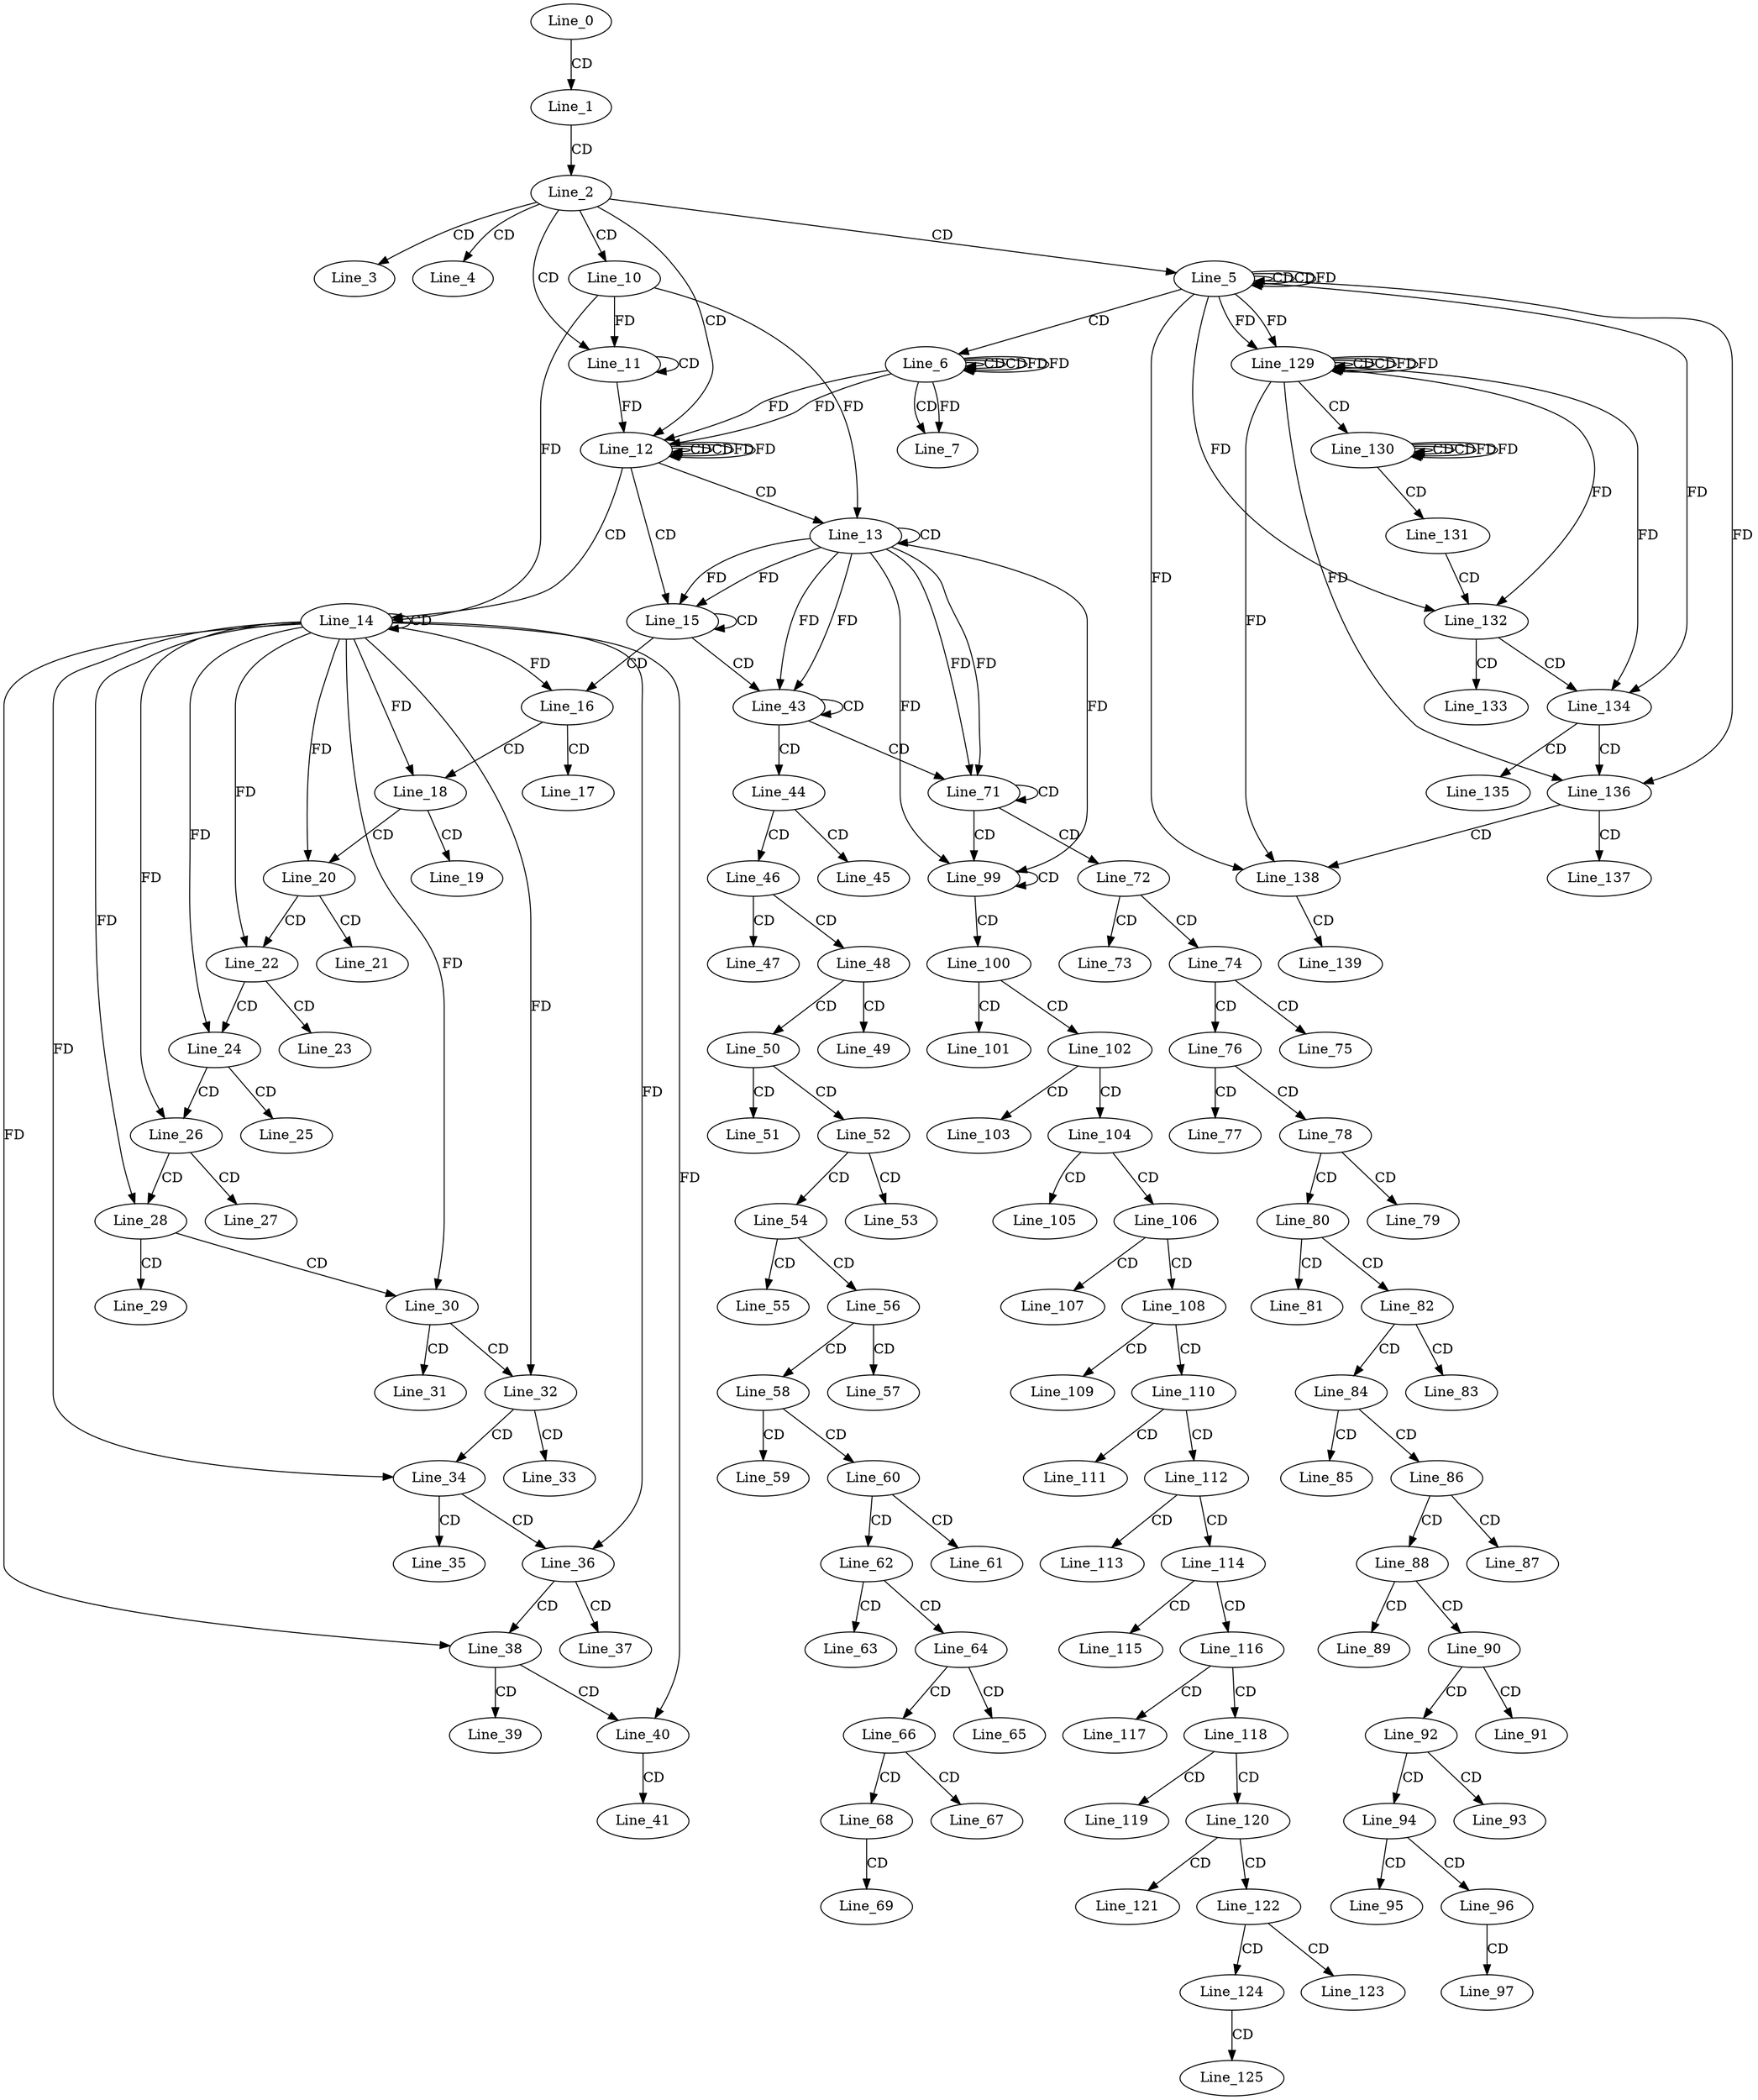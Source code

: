 digraph G {
  Line_0;
  Line_1;
  Line_2;
  Line_3;
  Line_4;
  Line_5;
  Line_5;
  Line_5;
  Line_6;
  Line_6;
  Line_6;
  Line_7;
  Line_10;
  Line_11;
  Line_11;
  Line_12;
  Line_12;
  Line_12;
  Line_13;
  Line_13;
  Line_14;
  Line_14;
  Line_15;
  Line_15;
  Line_16;
  Line_17;
  Line_18;
  Line_19;
  Line_20;
  Line_21;
  Line_22;
  Line_23;
  Line_24;
  Line_25;
  Line_26;
  Line_27;
  Line_28;
  Line_29;
  Line_30;
  Line_31;
  Line_32;
  Line_33;
  Line_34;
  Line_35;
  Line_36;
  Line_37;
  Line_38;
  Line_39;
  Line_40;
  Line_41;
  Line_43;
  Line_43;
  Line_44;
  Line_45;
  Line_46;
  Line_47;
  Line_48;
  Line_49;
  Line_50;
  Line_51;
  Line_52;
  Line_53;
  Line_54;
  Line_55;
  Line_56;
  Line_57;
  Line_58;
  Line_59;
  Line_60;
  Line_61;
  Line_62;
  Line_63;
  Line_64;
  Line_65;
  Line_66;
  Line_67;
  Line_68;
  Line_69;
  Line_71;
  Line_71;
  Line_72;
  Line_73;
  Line_74;
  Line_75;
  Line_76;
  Line_77;
  Line_78;
  Line_79;
  Line_80;
  Line_81;
  Line_82;
  Line_83;
  Line_84;
  Line_85;
  Line_86;
  Line_87;
  Line_88;
  Line_89;
  Line_90;
  Line_91;
  Line_92;
  Line_93;
  Line_94;
  Line_95;
  Line_96;
  Line_97;
  Line_99;
  Line_99;
  Line_100;
  Line_101;
  Line_102;
  Line_103;
  Line_104;
  Line_105;
  Line_106;
  Line_107;
  Line_108;
  Line_109;
  Line_110;
  Line_111;
  Line_112;
  Line_113;
  Line_114;
  Line_115;
  Line_116;
  Line_117;
  Line_118;
  Line_119;
  Line_120;
  Line_121;
  Line_122;
  Line_123;
  Line_124;
  Line_125;
  Line_129;
  Line_129;
  Line_129;
  Line_130;
  Line_130;
  Line_130;
  Line_131;
  Line_132;
  Line_133;
  Line_134;
  Line_135;
  Line_136;
  Line_137;
  Line_138;
  Line_139;
  Line_0 -> Line_1 [ label="CD" ];
  Line_1 -> Line_2 [ label="CD" ];
  Line_2 -> Line_3 [ label="CD" ];
  Line_2 -> Line_4 [ label="CD" ];
  Line_2 -> Line_5 [ label="CD" ];
  Line_5 -> Line_5 [ label="CD" ];
  Line_5 -> Line_5 [ label="CD" ];
  Line_5 -> Line_5 [ label="FD" ];
  Line_5 -> Line_6 [ label="CD" ];
  Line_6 -> Line_6 [ label="CD" ];
  Line_6 -> Line_6 [ label="CD" ];
  Line_6 -> Line_6 [ label="FD" ];
  Line_6 -> Line_7 [ label="CD" ];
  Line_6 -> Line_7 [ label="FD" ];
  Line_2 -> Line_10 [ label="CD" ];
  Line_2 -> Line_11 [ label="CD" ];
  Line_11 -> Line_11 [ label="CD" ];
  Line_10 -> Line_11 [ label="FD" ];
  Line_2 -> Line_12 [ label="CD" ];
  Line_12 -> Line_12 [ label="CD" ];
  Line_6 -> Line_12 [ label="FD" ];
  Line_11 -> Line_12 [ label="FD" ];
  Line_12 -> Line_12 [ label="CD" ];
  Line_12 -> Line_12 [ label="FD" ];
  Line_6 -> Line_12 [ label="FD" ];
  Line_12 -> Line_13 [ label="CD" ];
  Line_13 -> Line_13 [ label="CD" ];
  Line_10 -> Line_13 [ label="FD" ];
  Line_12 -> Line_14 [ label="CD" ];
  Line_14 -> Line_14 [ label="CD" ];
  Line_10 -> Line_14 [ label="FD" ];
  Line_12 -> Line_15 [ label="CD" ];
  Line_13 -> Line_15 [ label="FD" ];
  Line_15 -> Line_15 [ label="CD" ];
  Line_13 -> Line_15 [ label="FD" ];
  Line_15 -> Line_16 [ label="CD" ];
  Line_14 -> Line_16 [ label="FD" ];
  Line_16 -> Line_17 [ label="CD" ];
  Line_16 -> Line_18 [ label="CD" ];
  Line_14 -> Line_18 [ label="FD" ];
  Line_18 -> Line_19 [ label="CD" ];
  Line_18 -> Line_20 [ label="CD" ];
  Line_14 -> Line_20 [ label="FD" ];
  Line_20 -> Line_21 [ label="CD" ];
  Line_20 -> Line_22 [ label="CD" ];
  Line_14 -> Line_22 [ label="FD" ];
  Line_22 -> Line_23 [ label="CD" ];
  Line_22 -> Line_24 [ label="CD" ];
  Line_14 -> Line_24 [ label="FD" ];
  Line_24 -> Line_25 [ label="CD" ];
  Line_24 -> Line_26 [ label="CD" ];
  Line_14 -> Line_26 [ label="FD" ];
  Line_26 -> Line_27 [ label="CD" ];
  Line_26 -> Line_28 [ label="CD" ];
  Line_14 -> Line_28 [ label="FD" ];
  Line_28 -> Line_29 [ label="CD" ];
  Line_28 -> Line_30 [ label="CD" ];
  Line_14 -> Line_30 [ label="FD" ];
  Line_30 -> Line_31 [ label="CD" ];
  Line_30 -> Line_32 [ label="CD" ];
  Line_14 -> Line_32 [ label="FD" ];
  Line_32 -> Line_33 [ label="CD" ];
  Line_32 -> Line_34 [ label="CD" ];
  Line_14 -> Line_34 [ label="FD" ];
  Line_34 -> Line_35 [ label="CD" ];
  Line_34 -> Line_36 [ label="CD" ];
  Line_14 -> Line_36 [ label="FD" ];
  Line_36 -> Line_37 [ label="CD" ];
  Line_36 -> Line_38 [ label="CD" ];
  Line_14 -> Line_38 [ label="FD" ];
  Line_38 -> Line_39 [ label="CD" ];
  Line_38 -> Line_40 [ label="CD" ];
  Line_14 -> Line_40 [ label="FD" ];
  Line_40 -> Line_41 [ label="CD" ];
  Line_15 -> Line_43 [ label="CD" ];
  Line_13 -> Line_43 [ label="FD" ];
  Line_43 -> Line_43 [ label="CD" ];
  Line_13 -> Line_43 [ label="FD" ];
  Line_43 -> Line_44 [ label="CD" ];
  Line_44 -> Line_45 [ label="CD" ];
  Line_44 -> Line_46 [ label="CD" ];
  Line_46 -> Line_47 [ label="CD" ];
  Line_46 -> Line_48 [ label="CD" ];
  Line_48 -> Line_49 [ label="CD" ];
  Line_48 -> Line_50 [ label="CD" ];
  Line_50 -> Line_51 [ label="CD" ];
  Line_50 -> Line_52 [ label="CD" ];
  Line_52 -> Line_53 [ label="CD" ];
  Line_52 -> Line_54 [ label="CD" ];
  Line_54 -> Line_55 [ label="CD" ];
  Line_54 -> Line_56 [ label="CD" ];
  Line_56 -> Line_57 [ label="CD" ];
  Line_56 -> Line_58 [ label="CD" ];
  Line_58 -> Line_59 [ label="CD" ];
  Line_58 -> Line_60 [ label="CD" ];
  Line_60 -> Line_61 [ label="CD" ];
  Line_60 -> Line_62 [ label="CD" ];
  Line_62 -> Line_63 [ label="CD" ];
  Line_62 -> Line_64 [ label="CD" ];
  Line_64 -> Line_65 [ label="CD" ];
  Line_64 -> Line_66 [ label="CD" ];
  Line_66 -> Line_67 [ label="CD" ];
  Line_66 -> Line_68 [ label="CD" ];
  Line_68 -> Line_69 [ label="CD" ];
  Line_43 -> Line_71 [ label="CD" ];
  Line_13 -> Line_71 [ label="FD" ];
  Line_71 -> Line_71 [ label="CD" ];
  Line_13 -> Line_71 [ label="FD" ];
  Line_71 -> Line_72 [ label="CD" ];
  Line_72 -> Line_73 [ label="CD" ];
  Line_72 -> Line_74 [ label="CD" ];
  Line_74 -> Line_75 [ label="CD" ];
  Line_74 -> Line_76 [ label="CD" ];
  Line_76 -> Line_77 [ label="CD" ];
  Line_76 -> Line_78 [ label="CD" ];
  Line_78 -> Line_79 [ label="CD" ];
  Line_78 -> Line_80 [ label="CD" ];
  Line_80 -> Line_81 [ label="CD" ];
  Line_80 -> Line_82 [ label="CD" ];
  Line_82 -> Line_83 [ label="CD" ];
  Line_82 -> Line_84 [ label="CD" ];
  Line_84 -> Line_85 [ label="CD" ];
  Line_84 -> Line_86 [ label="CD" ];
  Line_86 -> Line_87 [ label="CD" ];
  Line_86 -> Line_88 [ label="CD" ];
  Line_88 -> Line_89 [ label="CD" ];
  Line_88 -> Line_90 [ label="CD" ];
  Line_90 -> Line_91 [ label="CD" ];
  Line_90 -> Line_92 [ label="CD" ];
  Line_92 -> Line_93 [ label="CD" ];
  Line_92 -> Line_94 [ label="CD" ];
  Line_94 -> Line_95 [ label="CD" ];
  Line_94 -> Line_96 [ label="CD" ];
  Line_96 -> Line_97 [ label="CD" ];
  Line_71 -> Line_99 [ label="CD" ];
  Line_13 -> Line_99 [ label="FD" ];
  Line_99 -> Line_99 [ label="CD" ];
  Line_13 -> Line_99 [ label="FD" ];
  Line_99 -> Line_100 [ label="CD" ];
  Line_100 -> Line_101 [ label="CD" ];
  Line_100 -> Line_102 [ label="CD" ];
  Line_102 -> Line_103 [ label="CD" ];
  Line_102 -> Line_104 [ label="CD" ];
  Line_104 -> Line_105 [ label="CD" ];
  Line_104 -> Line_106 [ label="CD" ];
  Line_106 -> Line_107 [ label="CD" ];
  Line_106 -> Line_108 [ label="CD" ];
  Line_108 -> Line_109 [ label="CD" ];
  Line_108 -> Line_110 [ label="CD" ];
  Line_110 -> Line_111 [ label="CD" ];
  Line_110 -> Line_112 [ label="CD" ];
  Line_112 -> Line_113 [ label="CD" ];
  Line_112 -> Line_114 [ label="CD" ];
  Line_114 -> Line_115 [ label="CD" ];
  Line_114 -> Line_116 [ label="CD" ];
  Line_116 -> Line_117 [ label="CD" ];
  Line_116 -> Line_118 [ label="CD" ];
  Line_118 -> Line_119 [ label="CD" ];
  Line_118 -> Line_120 [ label="CD" ];
  Line_120 -> Line_121 [ label="CD" ];
  Line_120 -> Line_122 [ label="CD" ];
  Line_122 -> Line_123 [ label="CD" ];
  Line_122 -> Line_124 [ label="CD" ];
  Line_124 -> Line_125 [ label="CD" ];
  Line_129 -> Line_129 [ label="CD" ];
  Line_5 -> Line_129 [ label="FD" ];
  Line_129 -> Line_129 [ label="CD" ];
  Line_129 -> Line_129 [ label="FD" ];
  Line_5 -> Line_129 [ label="FD" ];
  Line_129 -> Line_130 [ label="CD" ];
  Line_130 -> Line_130 [ label="CD" ];
  Line_130 -> Line_130 [ label="CD" ];
  Line_130 -> Line_130 [ label="FD" ];
  Line_130 -> Line_131 [ label="CD" ];
  Line_131 -> Line_132 [ label="CD" ];
  Line_129 -> Line_132 [ label="FD" ];
  Line_5 -> Line_132 [ label="FD" ];
  Line_132 -> Line_133 [ label="CD" ];
  Line_132 -> Line_134 [ label="CD" ];
  Line_129 -> Line_134 [ label="FD" ];
  Line_5 -> Line_134 [ label="FD" ];
  Line_134 -> Line_135 [ label="CD" ];
  Line_134 -> Line_136 [ label="CD" ];
  Line_129 -> Line_136 [ label="FD" ];
  Line_5 -> Line_136 [ label="FD" ];
  Line_136 -> Line_137 [ label="CD" ];
  Line_136 -> Line_138 [ label="CD" ];
  Line_129 -> Line_138 [ label="FD" ];
  Line_5 -> Line_138 [ label="FD" ];
  Line_138 -> Line_139 [ label="CD" ];
  Line_6 -> Line_6 [ label="FD" ];
  Line_12 -> Line_12 [ label="FD" ];
  Line_129 -> Line_129 [ label="FD" ];
  Line_130 -> Line_130 [ label="FD" ];
}
